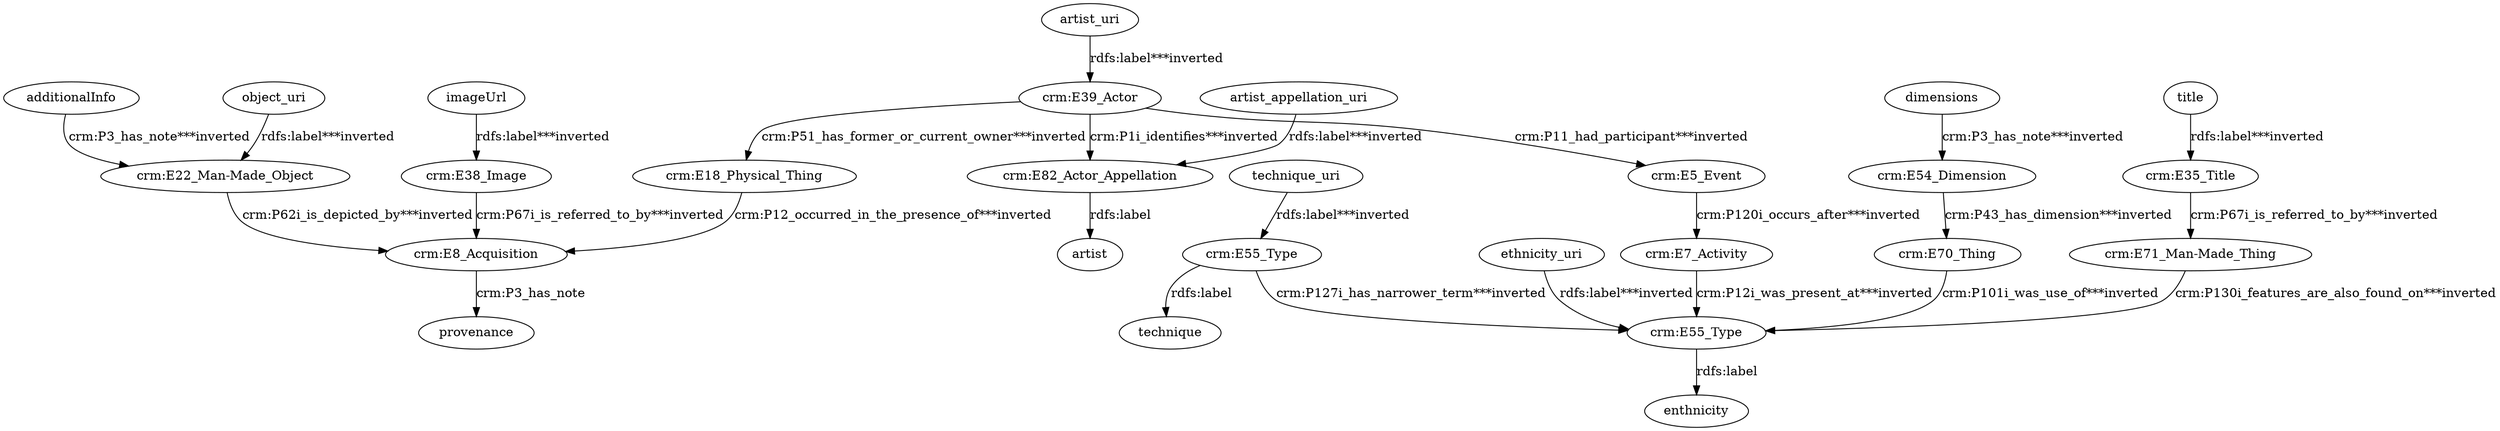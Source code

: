 digraph {
  additionalInfo [type=attribute_name,label=additionalInfo]
  "crm:E22_Man-Made_Object1" [type=class_uri,label="crm:E22_Man-Made_Object"]
  artist_appellation_uri [type=attribute_name,label=artist_appellation_uri]
  "crm:E82_Actor_Appellation1" [type=class_uri,label="crm:E82_Actor_Appellation"]
  artist_uri [type=attribute_name,label=artist_uri]
  "crm:E39_Actor1" [type=class_uri,label="crm:E39_Actor"]
  "crm:E18_Physical_Thing" [type=class_uri,label="crm:E18_Physical_Thing"]
  "crm:E8_Acquisition1" [type=class_uri,label="crm:E8_Acquisition"]
  "crm:E35_Title1" [type=class_uri,label="crm:E35_Title"]
  "crm:E71_Man-Made_Thing" [type=class_uri,label="crm:E71_Man-Made_Thing"]
  "crm:E38_Image1" [type=class_uri,label="crm:E38_Image"]
  "crm:E5_Event" [type=class_uri,label="crm:E5_Event"]
  "crm:E54_Dimension1" [type=class_uri,label="crm:E54_Dimension"]
  "crm:E70_Thing" [type=class_uri,label="crm:E70_Thing"]
  "crm:E55_Type1" [type=class_uri,label="crm:E55_Type"]
  "crm:E55_Type2" [type=class_uri,label="crm:E55_Type"]
  technique [type=attribute_name,label=technique]
  enthnicity [type=attribute_name,label=enthnicity]
  "crm:E7_Activity" [type=class_uri,label="crm:E7_Activity"]
  artist [type=attribute_name,label=artist]
  provenance [type=attribute_name,label=provenance]
  dimensions [type=attribute_name,label=dimensions]
  ethnicity_uri [type=attribute_name,label=ethnicity_uri]
  imageUrl [type=attribute_name,label=imageUrl]
  object_uri [type=attribute_name,label=object_uri]
  technique_uri [type=attribute_name,label=technique_uri]
  title [type=attribute_name,label=title]
  additionalInfo -> "crm:E22_Man-Made_Object1" [type=st_property_uri,label="crm:P3_has_note***inverted",weight=1]
  artist_appellation_uri -> "crm:E82_Actor_Appellation1" [type=st_property_uri,label="rdfs:label***inverted",weight=1]
  artist_uri -> "crm:E39_Actor1" [type=st_property_uri,label="rdfs:label***inverted",weight=1]
  "crm:E18_Physical_Thing" -> "crm:E8_Acquisition1" [type=inherited,label="crm:P12_occurred_in_the_presence_of***inverted",weight=4]
  "crm:E22_Man-Made_Object1" -> "crm:E8_Acquisition1" [type=inherited,label="crm:P62i_is_depicted_by***inverted",weight=4]
  "crm:E35_Title1" -> "crm:E71_Man-Made_Thing" [type=inherited,label="crm:P67i_is_referred_to_by***inverted",weight=4]
  "crm:E38_Image1" -> "crm:E8_Acquisition1" [type=inherited,label="crm:P67i_is_referred_to_by***inverted",weight=4]
  "crm:E39_Actor1" -> "crm:E18_Physical_Thing" [type=direct_property_uri,label="crm:P51_has_former_or_current_owner***inverted",weight=1]
  "crm:E39_Actor1" -> "crm:E5_Event" [type=direct_property_uri,label="crm:P11_had_participant***inverted",weight=1]
  "crm:E39_Actor1" -> "crm:E82_Actor_Appellation1" [type=inherited,label="crm:P1i_identifies***inverted",weight=4]
  "crm:E54_Dimension1" -> "crm:E70_Thing" [type=direct_property_uri,label="crm:P43_has_dimension***inverted",weight=1]
  "crm:E55_Type1" -> "crm:E55_Type2" [type=direct_property_uri,label="crm:P127i_has_narrower_term***inverted",weight=1]
  "crm:E55_Type1" -> technique [label="rdfs:label",type=st_property_uri]
  "crm:E55_Type2" -> enthnicity [label="rdfs:label",type=st_property_uri]
  "crm:E5_Event" -> "crm:E7_Activity" [type=inherited,label="crm:P120i_occurs_after***inverted",weight=4]
  "crm:E70_Thing" -> "crm:E55_Type2" [type=direct_property_uri,label="crm:P101i_was_use_of***inverted",weight=1]
  "crm:E71_Man-Made_Thing" -> "crm:E55_Type2" [type=inherited,label="crm:P130i_features_are_also_found_on***inverted",weight=4]
  "crm:E7_Activity" -> "crm:E55_Type2" [type=inherited,label="crm:P12i_was_present_at***inverted",weight=4]
  "crm:E82_Actor_Appellation1" -> artist [label="rdfs:label",type=st_property_uri]
  "crm:E8_Acquisition1" -> provenance [label="crm:P3_has_note",type=st_property_uri]
  dimensions -> "crm:E54_Dimension1" [type=st_property_uri,label="crm:P3_has_note***inverted",weight=1]
  ethnicity_uri -> "crm:E55_Type2" [type=st_property_uri,label="rdfs:label***inverted",weight=1]
  imageUrl -> "crm:E38_Image1" [type=st_property_uri,label="rdfs:label***inverted",weight=1]
  object_uri -> "crm:E22_Man-Made_Object1" [type=st_property_uri,label="rdfs:label***inverted",weight=1]
  technique_uri -> "crm:E55_Type1" [type=st_property_uri,label="rdfs:label***inverted",weight=1]
  title -> "crm:E35_Title1" [type=st_property_uri,label="rdfs:label***inverted",weight=1]
}
